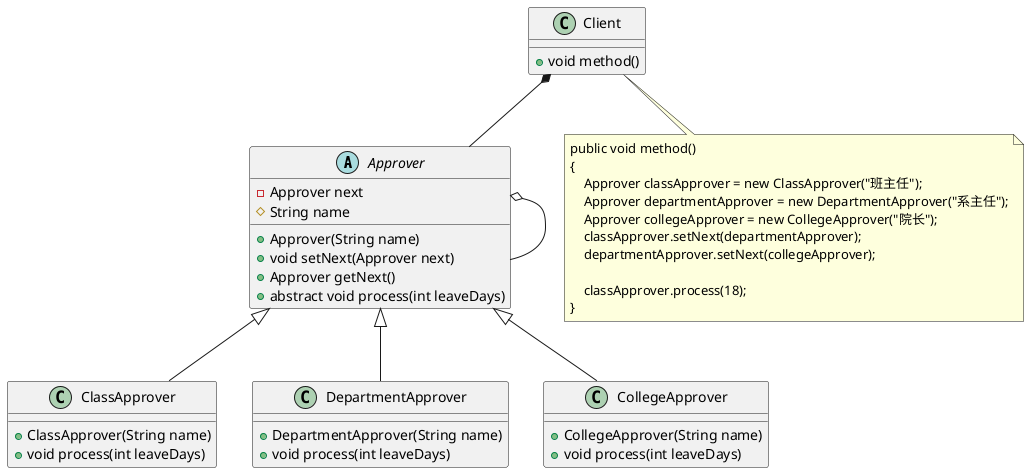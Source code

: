@startuml

Approver o-- Approver
Client *-- Approver

abstract class Approver {
  -Approver next
  #String name

  +Approver(String name)
  +void setNext(Approver next)
  +Approver getNext()
  +abstract void process(int leaveDays)
}

class ClassApprover extends Approver {
  +ClassApprover(String name)
  +void process(int leaveDays)
}

class DepartmentApprover extends Approver {
  +DepartmentApprover(String name)
  +void process(int leaveDays)
}

class CollegeApprover extends Approver {
  +CollegeApprover(String name)
  +void process(int leaveDays)
}

class Client {
  +void method()
}

note as N
    public void method()
    {
        Approver classApprover = new ClassApprover("班主任");
        Approver departmentApprover = new DepartmentApprover("系主任");
        Approver collegeApprover = new CollegeApprover("院长");
        classApprover.setNext(departmentApprover);
        departmentApprover.setNext(collegeApprover);

        classApprover.process(18);
    }
end note

Client .. N

@enduml